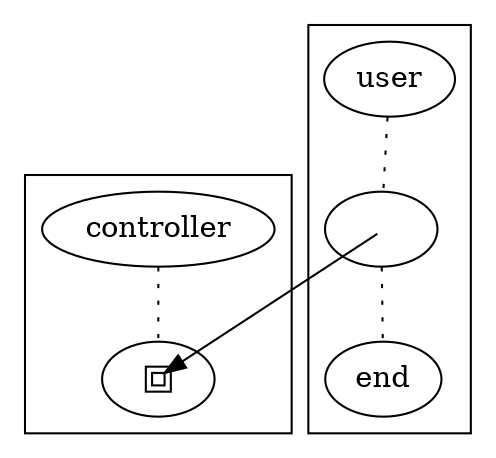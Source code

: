 digraph {
  subgraph cluster1 
  {// user
    rank=same;
    start[label=<<table BORDER="0" CELLBORDER="0"><tr><td PORT="a"></td></tr>
    </table>> ];
    user -> start[style=dotted, dir=none]
    start -> end[style=dotted, dir=none]
  }
  subgraph cluster2 {// controller
    rank=same;
    start2[label=<<table><tr><td PORT="a"></td></tr>
    </table>>, style=rectangle ];
    controller -> start2[style=dotted, dir=none, weight=1000]
  }
  subgraph cluster3 {// screen
    rank=same;
  }
  subgraph cluster4 {// layout
    rank=same;
  }
  subgraph cluster5 {// filebuffer
    rank=same;
  }
  subgraph cluster6 {// file
    rank=same;
  }
  start:a -> start2:a[weight=100]
}
